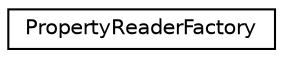 digraph "Graphical Class Hierarchy"
{
  edge [fontname="Helvetica",fontsize="10",labelfontname="Helvetica",labelfontsize="10"];
  node [fontname="Helvetica",fontsize="10",shape=record];
  rankdir="LR";
  Node1 [label="PropertyReaderFactory",height=0.2,width=0.4,color="black", fillcolor="white", style="filled",URL="$classPropertyReaderFactory.html",tooltip="The Property File Reader Service Component Factory. "];
}
